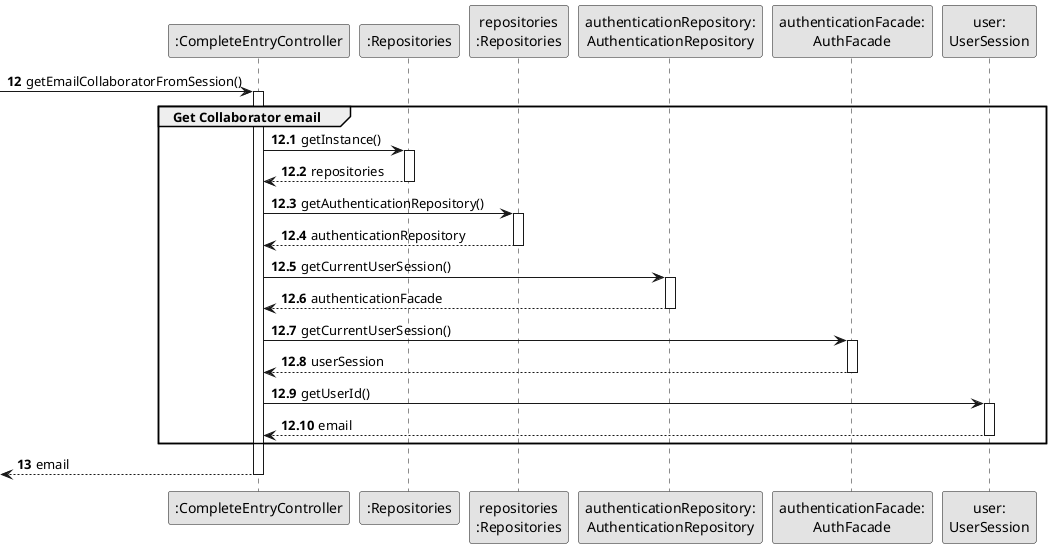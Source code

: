 @startuml
skinparam monochrome true
skinparam packageStyle rectangle
skinparam shadowing false

autonumber

'hide footbox

participant ":CompleteEntryController" as CTRL
participant ":Repositories" as REP
participant "repositories\n:Repositories" as REPS
participant "authenticationRepository:\nAuthenticationRepository" as authentication
participant "authenticationFacade:\nAuthFacade" as authFacade
participant "user:\nUserSession" as user

autonumber 12

 -> CTRL : getEmailCollaboratorFromSession()
autonumber 12.1
activate CTRL
    group Get Collaborator email

            CTRL -> REP : getInstance()
            activate REP

            REP --> CTRL: repositories
            deactivate REP

            CTRL -> REPS: getAuthenticationRepository()
                        activate REPS

                        REPS --> CTRL: authenticationRepository
                        deactivate REPS

                        CTRL -> authentication: getCurrentUserSession()
                        activate authentication

                        authentication --> CTRL: authenticationFacade
                        deactivate authentication

                        CTRL -> authFacade: getCurrentUserSession()
                        activate authFacade

                        authFacade --> CTRL: userSession
                        deactivate authFacade

                        CTRL -> user: getUserId()
                        activate user

                        user --> CTRL: email
                        deactivate user

    end
    autonumber 13
    <-- CTRL  : email
deactivate CTRL

@enduml